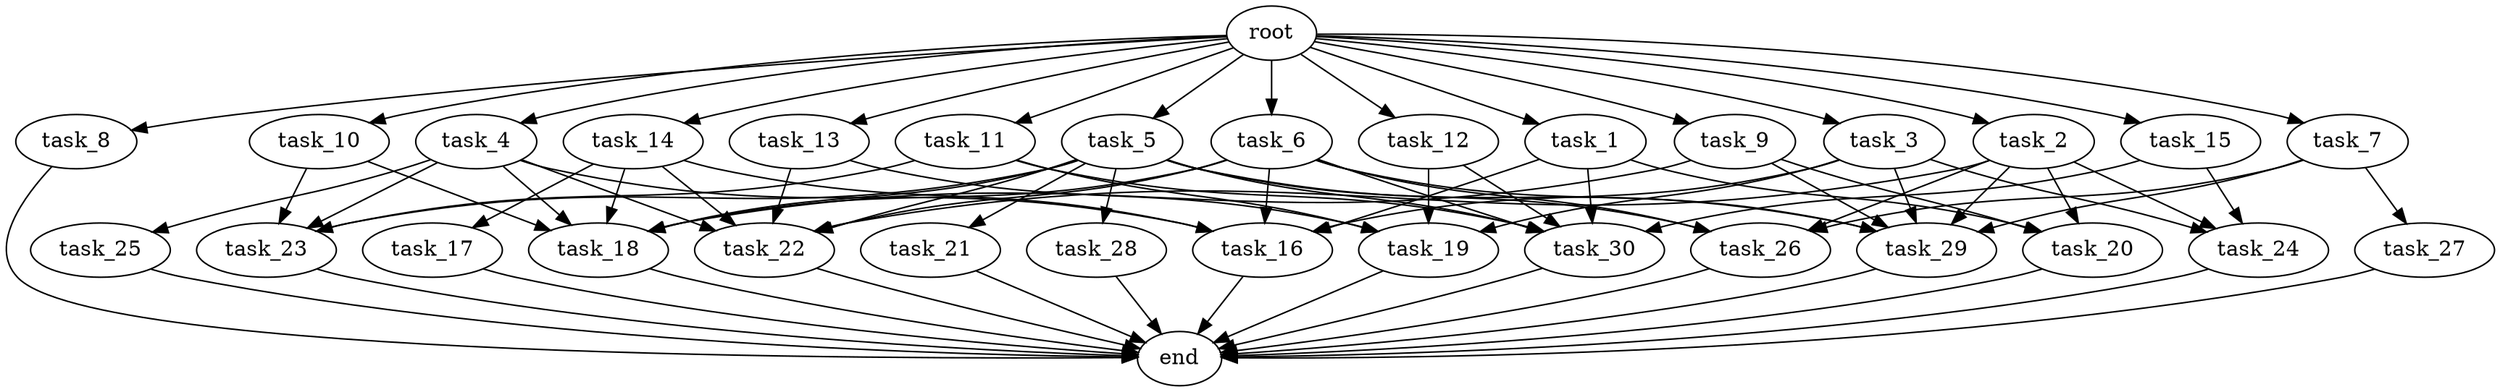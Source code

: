 digraph G {
  root [size="0.000000e+00"];
  task_1 [size="9.286136e+10"];
  task_2 [size="5.480256e+10"];
  task_3 [size="3.889070e+10"];
  task_4 [size="4.479908e+10"];
  task_5 [size="1.164700e+10"];
  task_6 [size="5.545064e+10"];
  task_7 [size="3.384101e+10"];
  task_8 [size="3.657569e+10"];
  task_9 [size="2.395274e+10"];
  task_10 [size="8.176037e+10"];
  task_11 [size="1.884214e+10"];
  task_12 [size="4.043443e+10"];
  task_13 [size="3.583856e+10"];
  task_14 [size="9.166188e+10"];
  task_15 [size="9.211325e+10"];
  task_16 [size="8.109263e+10"];
  task_17 [size="9.096771e+10"];
  task_18 [size="7.076667e+10"];
  task_19 [size="8.390783e+10"];
  task_20 [size="9.887049e+09"];
  task_21 [size="5.198918e+10"];
  task_22 [size="6.635462e+10"];
  task_23 [size="3.206210e+10"];
  task_24 [size="5.273848e+10"];
  task_25 [size="5.751293e+10"];
  task_26 [size="5.319725e+10"];
  task_27 [size="3.942455e+10"];
  task_28 [size="5.464265e+10"];
  task_29 [size="2.010120e+10"];
  task_30 [size="3.203844e+10"];
  end [size="0.000000e+00"];

  root -> task_1 [size="1.000000e-12"];
  root -> task_2 [size="1.000000e-12"];
  root -> task_3 [size="1.000000e-12"];
  root -> task_4 [size="1.000000e-12"];
  root -> task_5 [size="1.000000e-12"];
  root -> task_6 [size="1.000000e-12"];
  root -> task_7 [size="1.000000e-12"];
  root -> task_8 [size="1.000000e-12"];
  root -> task_9 [size="1.000000e-12"];
  root -> task_10 [size="1.000000e-12"];
  root -> task_11 [size="1.000000e-12"];
  root -> task_12 [size="1.000000e-12"];
  root -> task_13 [size="1.000000e-12"];
  root -> task_14 [size="1.000000e-12"];
  root -> task_15 [size="1.000000e-12"];
  task_1 -> task_16 [size="1.621853e+08"];
  task_1 -> task_20 [size="3.295683e+07"];
  task_1 -> task_30 [size="5.339740e+07"];
  task_2 -> task_20 [size="3.295683e+07"];
  task_2 -> task_22 [size="1.105910e+08"];
  task_2 -> task_24 [size="1.757949e+08"];
  task_2 -> task_26 [size="1.329931e+08"];
  task_2 -> task_29 [size="3.350200e+07"];
  task_3 -> task_16 [size="1.621853e+08"];
  task_3 -> task_19 [size="2.097696e+08"];
  task_3 -> task_24 [size="1.757949e+08"];
  task_3 -> task_29 [size="3.350200e+07"];
  task_4 -> task_16 [size="1.621853e+08"];
  task_4 -> task_18 [size="1.179444e+08"];
  task_4 -> task_22 [size="1.105910e+08"];
  task_4 -> task_23 [size="8.015525e+07"];
  task_4 -> task_25 [size="5.751293e+08"];
  task_5 -> task_18 [size="1.179444e+08"];
  task_5 -> task_21 [size="5.198918e+08"];
  task_5 -> task_22 [size="1.105910e+08"];
  task_5 -> task_23 [size="8.015525e+07"];
  task_5 -> task_26 [size="1.329931e+08"];
  task_5 -> task_28 [size="5.464265e+08"];
  task_5 -> task_29 [size="3.350200e+07"];
  task_5 -> task_30 [size="5.339740e+07"];
  task_6 -> task_16 [size="1.621853e+08"];
  task_6 -> task_18 [size="1.179444e+08"];
  task_6 -> task_22 [size="1.105910e+08"];
  task_6 -> task_26 [size="1.329931e+08"];
  task_6 -> task_29 [size="3.350200e+07"];
  task_6 -> task_30 [size="5.339740e+07"];
  task_7 -> task_26 [size="1.329931e+08"];
  task_7 -> task_27 [size="3.942455e+08"];
  task_7 -> task_29 [size="3.350200e+07"];
  task_8 -> end [size="1.000000e-12"];
  task_9 -> task_18 [size="1.179444e+08"];
  task_9 -> task_20 [size="3.295683e+07"];
  task_9 -> task_29 [size="3.350200e+07"];
  task_10 -> task_18 [size="1.179444e+08"];
  task_10 -> task_23 [size="8.015525e+07"];
  task_11 -> task_19 [size="2.097696e+08"];
  task_11 -> task_23 [size="8.015525e+07"];
  task_11 -> task_30 [size="5.339740e+07"];
  task_12 -> task_19 [size="2.097696e+08"];
  task_12 -> task_30 [size="5.339740e+07"];
  task_13 -> task_19 [size="2.097696e+08"];
  task_13 -> task_22 [size="1.105910e+08"];
  task_14 -> task_16 [size="1.621853e+08"];
  task_14 -> task_17 [size="9.096771e+08"];
  task_14 -> task_18 [size="1.179444e+08"];
  task_14 -> task_22 [size="1.105910e+08"];
  task_15 -> task_24 [size="1.757949e+08"];
  task_15 -> task_30 [size="5.339740e+07"];
  task_16 -> end [size="1.000000e-12"];
  task_17 -> end [size="1.000000e-12"];
  task_18 -> end [size="1.000000e-12"];
  task_19 -> end [size="1.000000e-12"];
  task_20 -> end [size="1.000000e-12"];
  task_21 -> end [size="1.000000e-12"];
  task_22 -> end [size="1.000000e-12"];
  task_23 -> end [size="1.000000e-12"];
  task_24 -> end [size="1.000000e-12"];
  task_25 -> end [size="1.000000e-12"];
  task_26 -> end [size="1.000000e-12"];
  task_27 -> end [size="1.000000e-12"];
  task_28 -> end [size="1.000000e-12"];
  task_29 -> end [size="1.000000e-12"];
  task_30 -> end [size="1.000000e-12"];
}
